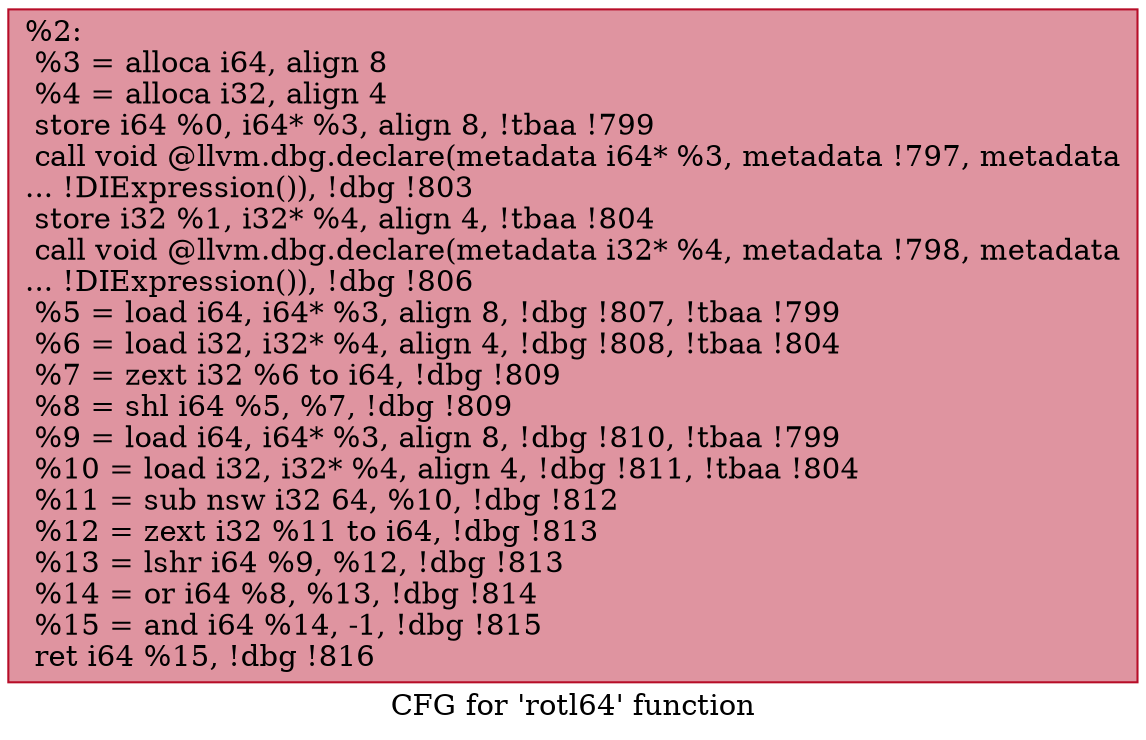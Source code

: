 digraph "CFG for 'rotl64' function" {
	label="CFG for 'rotl64' function";

	Node0x19c37f0 [shape=record,color="#b70d28ff", style=filled, fillcolor="#b70d2870",label="{%2:\l  %3 = alloca i64, align 8\l  %4 = alloca i32, align 4\l  store i64 %0, i64* %3, align 8, !tbaa !799\l  call void @llvm.dbg.declare(metadata i64* %3, metadata !797, metadata\l... !DIExpression()), !dbg !803\l  store i32 %1, i32* %4, align 4, !tbaa !804\l  call void @llvm.dbg.declare(metadata i32* %4, metadata !798, metadata\l... !DIExpression()), !dbg !806\l  %5 = load i64, i64* %3, align 8, !dbg !807, !tbaa !799\l  %6 = load i32, i32* %4, align 4, !dbg !808, !tbaa !804\l  %7 = zext i32 %6 to i64, !dbg !809\l  %8 = shl i64 %5, %7, !dbg !809\l  %9 = load i64, i64* %3, align 8, !dbg !810, !tbaa !799\l  %10 = load i32, i32* %4, align 4, !dbg !811, !tbaa !804\l  %11 = sub nsw i32 64, %10, !dbg !812\l  %12 = zext i32 %11 to i64, !dbg !813\l  %13 = lshr i64 %9, %12, !dbg !813\l  %14 = or i64 %8, %13, !dbg !814\l  %15 = and i64 %14, -1, !dbg !815\l  ret i64 %15, !dbg !816\l}"];
}

